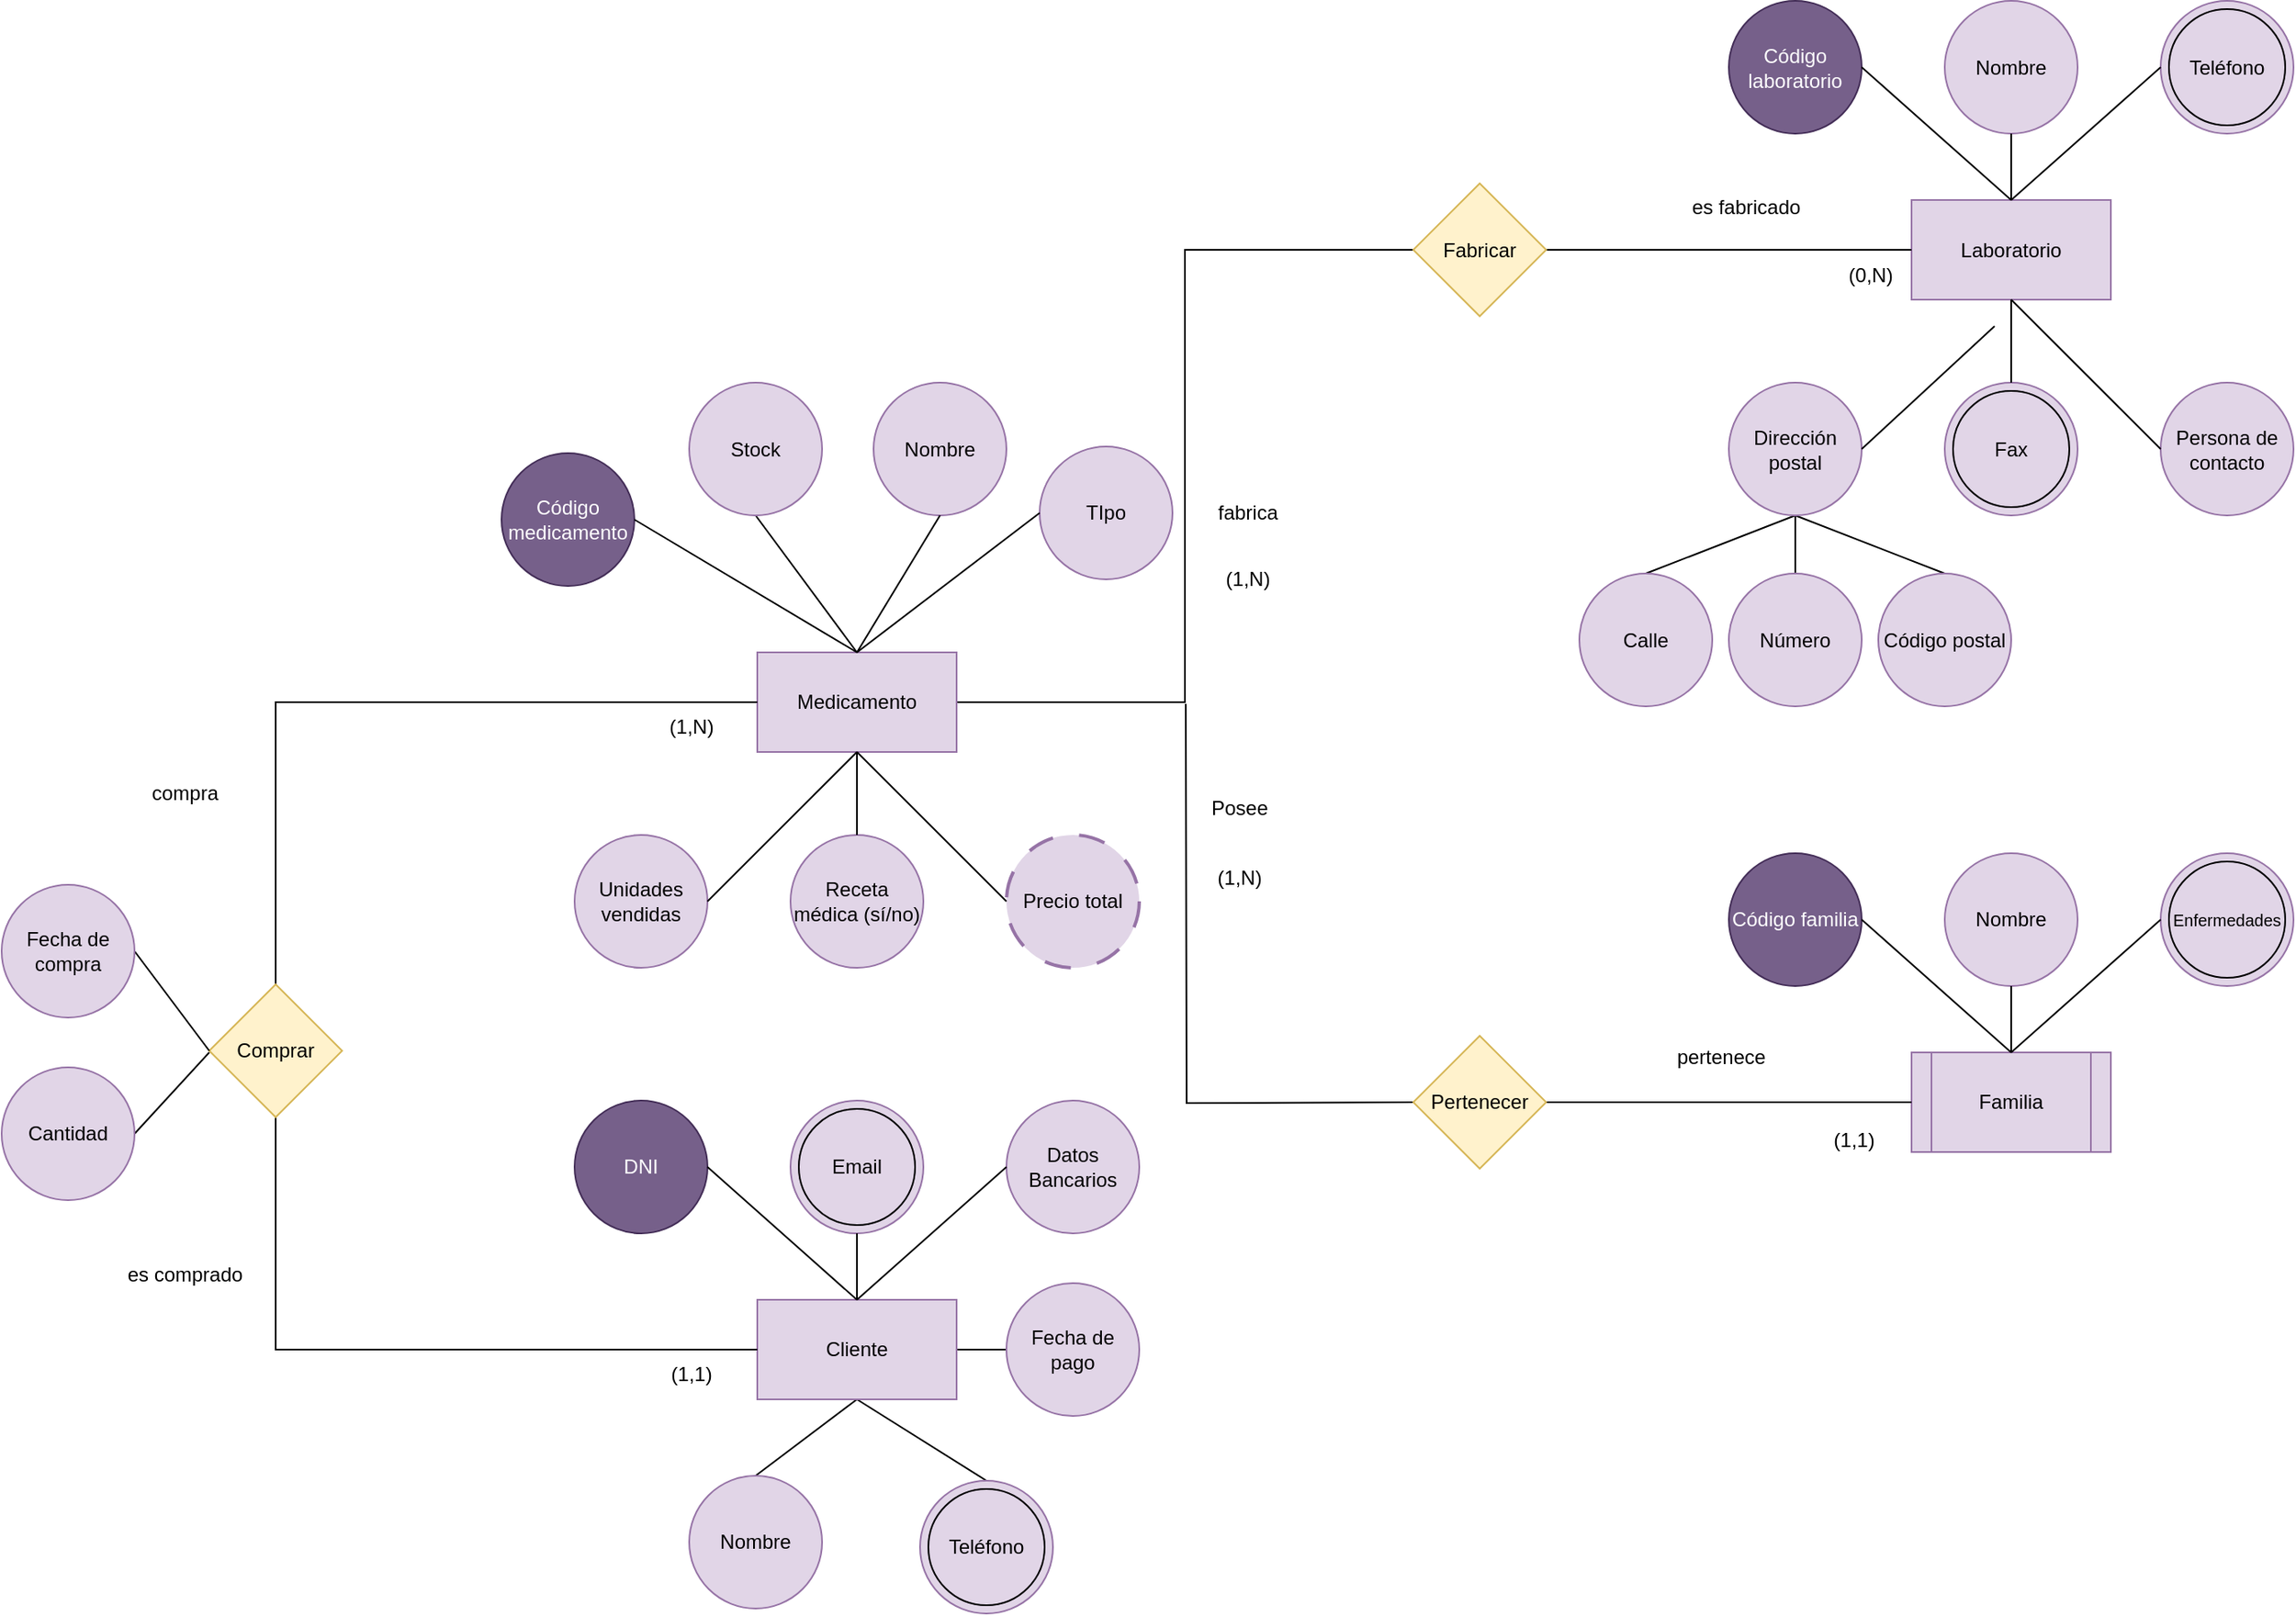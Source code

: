 <mxfile version="24.7.16">
  <diagram id="R2lEEEUBdFMjLlhIrx00" name="Page-1">
    <mxGraphModel dx="1689" dy="1991" grid="1" gridSize="10" guides="1" tooltips="1" connect="1" arrows="1" fold="1" page="1" pageScale="1" pageWidth="850" pageHeight="1100" math="0" shadow="0" extFonts="Permanent Marker^https://fonts.googleapis.com/css?family=Permanent+Marker">
      <root>
        <mxCell id="0" />
        <mxCell id="1" parent="0" />
        <mxCell id="EWuxsdXax0cCkE_j5Srm-22" style="edgeStyle=orthogonalEdgeStyle;rounded=0;orthogonalLoop=1;jettySize=auto;html=1;exitX=1;exitY=0.5;exitDx=0;exitDy=0;entryX=0;entryY=0.5;entryDx=0;entryDy=0;endArrow=none;endFill=0;" parent="1" source="9gk1iP6krIDmGYSRt9-J-1" target="9gk1iP6krIDmGYSRt9-J-108" edge="1">
          <mxGeometry relative="1" as="geometry" />
        </mxCell>
        <mxCell id="9gk1iP6krIDmGYSRt9-J-1" value="Medicamento" style="rounded=0;whiteSpace=wrap;html=1;fillColor=#e1d5e7;strokeColor=#9673a6;" parent="1" vertex="1">
          <mxGeometry x="100" y="249" width="120" height="60" as="geometry" />
        </mxCell>
        <mxCell id="9gk1iP6krIDmGYSRt9-J-2" value="Código medicamento" style="ellipse;whiteSpace=wrap;html=1;aspect=fixed;fillColor=#76608a;strokeColor=#432D57;fontColor=#ffffff;" parent="1" vertex="1">
          <mxGeometry x="-54" y="129" width="80" height="80" as="geometry" />
        </mxCell>
        <mxCell id="9gk1iP6krIDmGYSRt9-J-3" value="TIpo" style="ellipse;whiteSpace=wrap;html=1;aspect=fixed;fillColor=#e1d5e7;strokeColor=#9673a6;" parent="1" vertex="1">
          <mxGeometry x="270" y="125" width="80" height="80" as="geometry" />
        </mxCell>
        <mxCell id="9gk1iP6krIDmGYSRt9-J-4" value="Nombre" style="ellipse;whiteSpace=wrap;html=1;aspect=fixed;fillColor=#e1d5e7;strokeColor=#9673a6;" parent="1" vertex="1">
          <mxGeometry x="170" y="86.5" width="80" height="80" as="geometry" />
        </mxCell>
        <mxCell id="zOy9KRdriBhtb6jM_yWg-5" style="edgeStyle=none;rounded=0;orthogonalLoop=1;jettySize=auto;html=1;exitX=0.5;exitY=1;exitDx=0;exitDy=0;entryX=0.5;entryY=0;entryDx=0;entryDy=0;endArrow=none;endFill=0;" edge="1" parent="1" source="9gk1iP6krIDmGYSRt9-J-5" target="9gk1iP6krIDmGYSRt9-J-1">
          <mxGeometry relative="1" as="geometry" />
        </mxCell>
        <mxCell id="9gk1iP6krIDmGYSRt9-J-5" value="Stock" style="ellipse;whiteSpace=wrap;html=1;aspect=fixed;fillColor=#e1d5e7;strokeColor=#9673a6;" parent="1" vertex="1">
          <mxGeometry x="59" y="86.5" width="80" height="80" as="geometry" />
        </mxCell>
        <mxCell id="9gk1iP6krIDmGYSRt9-J-6" value="Unidades vendidas" style="ellipse;whiteSpace=wrap;html=1;aspect=fixed;fillColor=#e1d5e7;strokeColor=#9673a6;" parent="1" vertex="1">
          <mxGeometry x="-10" y="359" width="80" height="80" as="geometry" />
        </mxCell>
        <mxCell id="9gk1iP6krIDmGYSRt9-J-7" value="Precio total" style="ellipse;whiteSpace=wrap;html=1;aspect=fixed;fillColor=#e1d5e7;strokeColor=#9673a6;dashed=1;dashPattern=8 8;strokeWidth=2;" parent="1" vertex="1">
          <mxGeometry x="250" y="359" width="80" height="80" as="geometry" />
        </mxCell>
        <mxCell id="9gk1iP6krIDmGYSRt9-J-8" value="Receta médica (sí/no)" style="ellipse;whiteSpace=wrap;html=1;aspect=fixed;fillColor=#e1d5e7;strokeColor=#9673a6;" parent="1" vertex="1">
          <mxGeometry x="120" y="359" width="80" height="80" as="geometry" />
        </mxCell>
        <mxCell id="9gk1iP6krIDmGYSRt9-J-26" value="" style="endArrow=none;html=1;rounded=0;entryX=0.5;entryY=1;entryDx=0;entryDy=0;exitX=0.5;exitY=0;exitDx=0;exitDy=0;" parent="1" source="9gk1iP6krIDmGYSRt9-J-1" target="9gk1iP6krIDmGYSRt9-J-4" edge="1">
          <mxGeometry width="50" height="50" relative="1" as="geometry">
            <mxPoint x="310" y="329" as="sourcePoint" />
            <mxPoint x="360" y="279" as="targetPoint" />
          </mxGeometry>
        </mxCell>
        <mxCell id="9gk1iP6krIDmGYSRt9-J-27" value="" style="endArrow=none;html=1;rounded=0;entryX=0;entryY=0.5;entryDx=0;entryDy=0;" parent="1" target="9gk1iP6krIDmGYSRt9-J-3" edge="1">
          <mxGeometry width="50" height="50" relative="1" as="geometry">
            <mxPoint x="160" y="249" as="sourcePoint" />
            <mxPoint x="230.0" y="129" as="targetPoint" />
          </mxGeometry>
        </mxCell>
        <mxCell id="9gk1iP6krIDmGYSRt9-J-29" value="" style="endArrow=none;html=1;rounded=0;entryX=0;entryY=0.5;entryDx=0;entryDy=0;exitX=0.5;exitY=1;exitDx=0;exitDy=0;" parent="1" source="9gk1iP6krIDmGYSRt9-J-1" target="9gk1iP6krIDmGYSRt9-J-7" edge="1">
          <mxGeometry width="50" height="50" relative="1" as="geometry">
            <mxPoint x="190" y="399" as="sourcePoint" />
            <mxPoint x="240" y="349" as="targetPoint" />
          </mxGeometry>
        </mxCell>
        <mxCell id="9gk1iP6krIDmGYSRt9-J-30" value="" style="endArrow=none;html=1;rounded=0;entryX=0.5;entryY=0;entryDx=0;entryDy=0;" parent="1" target="9gk1iP6krIDmGYSRt9-J-8" edge="1">
          <mxGeometry width="50" height="50" relative="1" as="geometry">
            <mxPoint x="160" y="309" as="sourcePoint" />
            <mxPoint x="240" y="249" as="targetPoint" />
          </mxGeometry>
        </mxCell>
        <mxCell id="9gk1iP6krIDmGYSRt9-J-31" value="" style="endArrow=none;html=1;rounded=0;entryX=0.5;entryY=1;entryDx=0;entryDy=0;exitX=1;exitY=0.5;exitDx=0;exitDy=0;" parent="1" source="9gk1iP6krIDmGYSRt9-J-6" target="9gk1iP6krIDmGYSRt9-J-1" edge="1">
          <mxGeometry width="50" height="50" relative="1" as="geometry">
            <mxPoint x="60" y="379" as="sourcePoint" />
            <mxPoint x="110" y="329" as="targetPoint" />
          </mxGeometry>
        </mxCell>
        <mxCell id="9gk1iP6krIDmGYSRt9-J-32" value="" style="endArrow=none;html=1;rounded=0;entryX=1;entryY=0.5;entryDx=0;entryDy=0;" parent="1" target="9gk1iP6krIDmGYSRt9-J-2" edge="1">
          <mxGeometry width="50" height="50" relative="1" as="geometry">
            <mxPoint x="160" y="249" as="sourcePoint" />
            <mxPoint x="210" y="239" as="targetPoint" />
          </mxGeometry>
        </mxCell>
        <mxCell id="EWuxsdXax0cCkE_j5Srm-21" style="edgeStyle=none;rounded=0;orthogonalLoop=1;jettySize=auto;html=1;exitX=1;exitY=0.5;exitDx=0;exitDy=0;entryX=0;entryY=0.5;entryDx=0;entryDy=0;endArrow=none;endFill=0;" parent="1" source="9gk1iP6krIDmGYSRt9-J-48" edge="1">
          <mxGeometry relative="1" as="geometry">
            <mxPoint x="255" y="669" as="targetPoint" />
          </mxGeometry>
        </mxCell>
        <mxCell id="EWuxsdXax0cCkE_j5Srm-35" style="edgeStyle=none;rounded=0;orthogonalLoop=1;jettySize=auto;html=1;exitX=0.5;exitY=1;exitDx=0;exitDy=0;entryX=0.5;entryY=0;entryDx=0;entryDy=0;endArrow=none;endFill=0;" parent="1" source="9gk1iP6krIDmGYSRt9-J-48" target="EWuxsdXax0cCkE_j5Srm-32" edge="1">
          <mxGeometry relative="1" as="geometry" />
        </mxCell>
        <mxCell id="zOy9KRdriBhtb6jM_yWg-8" style="edgeStyle=none;rounded=0;orthogonalLoop=1;jettySize=auto;html=1;exitX=0.5;exitY=1;exitDx=0;exitDy=0;entryX=0.5;entryY=0;entryDx=0;entryDy=0;endArrow=none;endFill=0;" edge="1" parent="1" source="9gk1iP6krIDmGYSRt9-J-48" target="zOy9KRdriBhtb6jM_yWg-6">
          <mxGeometry relative="1" as="geometry" />
        </mxCell>
        <mxCell id="9gk1iP6krIDmGYSRt9-J-48" value="Cliente" style="rounded=0;whiteSpace=wrap;html=1;fillColor=#e1d5e7;strokeColor=#9673a6;" parent="1" vertex="1">
          <mxGeometry x="100" y="639" width="120" height="60" as="geometry" />
        </mxCell>
        <mxCell id="9gk1iP6krIDmGYSRt9-J-49" value="DNI" style="ellipse;whiteSpace=wrap;html=1;aspect=fixed;fillColor=#76608a;strokeColor=#432D57;fontColor=#ffffff;" parent="1" vertex="1">
          <mxGeometry x="-10" y="519" width="80" height="80" as="geometry" />
        </mxCell>
        <mxCell id="9gk1iP6krIDmGYSRt9-J-50" value="Datos Bancarios" style="ellipse;whiteSpace=wrap;html=1;aspect=fixed;fillColor=#e1d5e7;strokeColor=#9673a6;" parent="1" vertex="1">
          <mxGeometry x="250" y="519" width="80" height="80" as="geometry" />
        </mxCell>
        <mxCell id="9gk1iP6krIDmGYSRt9-J-51" value="Email" style="ellipse;whiteSpace=wrap;html=1;aspect=fixed;fillColor=#e1d5e7;strokeColor=#9673a6;" parent="1" vertex="1">
          <mxGeometry x="120" y="519" width="80" height="80" as="geometry" />
        </mxCell>
        <mxCell id="9gk1iP6krIDmGYSRt9-J-52" value="Fecha de pago" style="ellipse;whiteSpace=wrap;html=1;aspect=fixed;fillColor=#e1d5e7;strokeColor=#9673a6;" parent="1" vertex="1">
          <mxGeometry x="250" y="629" width="80" height="80" as="geometry" />
        </mxCell>
        <mxCell id="9gk1iP6krIDmGYSRt9-J-56" value="" style="endArrow=none;html=1;rounded=0;entryX=0.5;entryY=1;entryDx=0;entryDy=0;exitX=0.5;exitY=0;exitDx=0;exitDy=0;" parent="1" source="9gk1iP6krIDmGYSRt9-J-48" target="9gk1iP6krIDmGYSRt9-J-51" edge="1">
          <mxGeometry width="50" height="50" relative="1" as="geometry">
            <mxPoint x="310" y="719" as="sourcePoint" />
            <mxPoint x="360" y="669" as="targetPoint" />
          </mxGeometry>
        </mxCell>
        <mxCell id="9gk1iP6krIDmGYSRt9-J-57" value="" style="endArrow=none;html=1;rounded=0;entryX=0;entryY=0.5;entryDx=0;entryDy=0;" parent="1" target="9gk1iP6krIDmGYSRt9-J-50" edge="1">
          <mxGeometry width="50" height="50" relative="1" as="geometry">
            <mxPoint x="160" y="639" as="sourcePoint" />
            <mxPoint x="230.0" y="519" as="targetPoint" />
          </mxGeometry>
        </mxCell>
        <mxCell id="9gk1iP6krIDmGYSRt9-J-62" value="" style="endArrow=none;html=1;rounded=0;entryX=1;entryY=0.5;entryDx=0;entryDy=0;" parent="1" target="9gk1iP6krIDmGYSRt9-J-49" edge="1">
          <mxGeometry width="50" height="50" relative="1" as="geometry">
            <mxPoint x="160" y="639" as="sourcePoint" />
            <mxPoint x="210" y="629" as="targetPoint" />
          </mxGeometry>
        </mxCell>
        <mxCell id="9gk1iP6krIDmGYSRt9-J-65" style="edgeStyle=orthogonalEdgeStyle;rounded=0;orthogonalLoop=1;jettySize=auto;html=1;exitX=0.5;exitY=1;exitDx=0;exitDy=0;entryX=0;entryY=0.5;entryDx=0;entryDy=0;endArrow=none;endFill=0;" parent="1" source="9gk1iP6krIDmGYSRt9-J-63" target="9gk1iP6krIDmGYSRt9-J-48" edge="1">
          <mxGeometry relative="1" as="geometry" />
        </mxCell>
        <mxCell id="9gk1iP6krIDmGYSRt9-J-66" style="edgeStyle=orthogonalEdgeStyle;rounded=0;orthogonalLoop=1;jettySize=auto;html=1;exitX=0.5;exitY=0;exitDx=0;exitDy=0;entryX=0;entryY=0.5;entryDx=0;entryDy=0;endArrow=none;endFill=0;" parent="1" source="9gk1iP6krIDmGYSRt9-J-63" target="9gk1iP6krIDmGYSRt9-J-1" edge="1">
          <mxGeometry relative="1" as="geometry" />
        </mxCell>
        <mxCell id="9gk1iP6krIDmGYSRt9-J-63" value="Comprar" style="rhombus;whiteSpace=wrap;html=1;fillColor=#fff2cc;strokeColor=#d6b656;" parent="1" vertex="1">
          <mxGeometry x="-230" y="449" width="80" height="80" as="geometry" />
        </mxCell>
        <mxCell id="9gk1iP6krIDmGYSRt9-J-69" value="es comprado" style="text;html=1;align=center;verticalAlign=middle;resizable=0;points=[];autosize=1;strokeColor=none;fillColor=none;" parent="1" vertex="1">
          <mxGeometry x="-290" y="609" width="90" height="30" as="geometry" />
        </mxCell>
        <mxCell id="9gk1iP6krIDmGYSRt9-J-71" value="compra" style="text;html=1;align=center;verticalAlign=middle;resizable=0;points=[];autosize=1;strokeColor=none;fillColor=none;" parent="1" vertex="1">
          <mxGeometry x="-275" y="319" width="60" height="30" as="geometry" />
        </mxCell>
        <mxCell id="EWuxsdXax0cCkE_j5Srm-19" style="edgeStyle=none;rounded=0;orthogonalLoop=1;jettySize=auto;html=1;exitX=1;exitY=0.5;exitDx=0;exitDy=0;endArrow=none;endFill=0;" parent="1" source="9gk1iP6krIDmGYSRt9-J-77" edge="1">
          <mxGeometry relative="1" as="geometry">
            <mxPoint x="-230" y="490.0" as="targetPoint" />
          </mxGeometry>
        </mxCell>
        <mxCell id="9gk1iP6krIDmGYSRt9-J-77" value="Cantidad" style="ellipse;whiteSpace=wrap;html=1;aspect=fixed;fillColor=#e1d5e7;strokeColor=#9673a6;" parent="1" vertex="1">
          <mxGeometry x="-355" y="499" width="80" height="80" as="geometry" />
        </mxCell>
        <mxCell id="EWuxsdXax0cCkE_j5Srm-18" style="edgeStyle=none;rounded=0;orthogonalLoop=1;jettySize=auto;html=1;exitX=1;exitY=0.5;exitDx=0;exitDy=0;entryX=0;entryY=0.5;entryDx=0;entryDy=0;endArrow=none;endFill=0;" parent="1" source="9gk1iP6krIDmGYSRt9-J-93" target="9gk1iP6krIDmGYSRt9-J-63" edge="1">
          <mxGeometry relative="1" as="geometry" />
        </mxCell>
        <mxCell id="9gk1iP6krIDmGYSRt9-J-93" value="Fecha de compra" style="ellipse;whiteSpace=wrap;html=1;aspect=fixed;fillColor=#e1d5e7;strokeColor=#9673a6;" parent="1" vertex="1">
          <mxGeometry x="-355" y="389" width="80" height="80" as="geometry" />
        </mxCell>
        <mxCell id="9gk1iP6krIDmGYSRt9-J-94" value="&lt;div&gt;Laboratorio&lt;/div&gt;" style="rounded=0;whiteSpace=wrap;html=1;fillColor=#e1d5e7;strokeColor=#9673a6;" parent="1" vertex="1">
          <mxGeometry x="795" y="-23.5" width="120" height="60" as="geometry" />
        </mxCell>
        <mxCell id="9gk1iP6krIDmGYSRt9-J-95" value="Código laboratorio" style="ellipse;whiteSpace=wrap;html=1;aspect=fixed;fillColor=#76608a;strokeColor=#432D57;fontColor=#ffffff;" parent="1" vertex="1">
          <mxGeometry x="685" y="-143.5" width="80" height="80" as="geometry" />
        </mxCell>
        <mxCell id="9gk1iP6krIDmGYSRt9-J-96" value="Teléfono" style="ellipse;whiteSpace=wrap;html=1;aspect=fixed;fillColor=#e1d5e7;strokeColor=#9673a6;" parent="1" vertex="1">
          <mxGeometry x="945" y="-143.5" width="80" height="80" as="geometry" />
        </mxCell>
        <mxCell id="9gk1iP6krIDmGYSRt9-J-97" value="Nombre" style="ellipse;whiteSpace=wrap;html=1;aspect=fixed;fillColor=#e1d5e7;strokeColor=#9673a6;" parent="1" vertex="1">
          <mxGeometry x="815" y="-143.5" width="80" height="80" as="geometry" />
        </mxCell>
        <mxCell id="EWuxsdXax0cCkE_j5Srm-6" style="edgeStyle=none;rounded=0;orthogonalLoop=1;jettySize=auto;html=1;exitX=0.5;exitY=1;exitDx=0;exitDy=0;entryX=0.5;entryY=0;entryDx=0;entryDy=0;endArrow=none;endFill=0;" parent="1" source="9gk1iP6krIDmGYSRt9-J-98" target="EWuxsdXax0cCkE_j5Srm-1" edge="1">
          <mxGeometry relative="1" as="geometry" />
        </mxCell>
        <mxCell id="EWuxsdXax0cCkE_j5Srm-7" style="edgeStyle=none;rounded=0;orthogonalLoop=1;jettySize=auto;html=1;exitX=0.5;exitY=1;exitDx=0;exitDy=0;entryX=0.5;entryY=0;entryDx=0;entryDy=0;endArrow=none;endFill=0;" parent="1" source="9gk1iP6krIDmGYSRt9-J-98" target="EWuxsdXax0cCkE_j5Srm-3" edge="1">
          <mxGeometry relative="1" as="geometry" />
        </mxCell>
        <mxCell id="EWuxsdXax0cCkE_j5Srm-28" style="edgeStyle=none;rounded=0;orthogonalLoop=1;jettySize=auto;html=1;exitX=0.5;exitY=1;exitDx=0;exitDy=0;entryX=0.5;entryY=0;entryDx=0;entryDy=0;endArrow=none;endFill=0;" parent="1" source="9gk1iP6krIDmGYSRt9-J-98" target="EWuxsdXax0cCkE_j5Srm-2" edge="1">
          <mxGeometry relative="1" as="geometry" />
        </mxCell>
        <mxCell id="9gk1iP6krIDmGYSRt9-J-98" value="Dirección postal" style="ellipse;whiteSpace=wrap;html=1;aspect=fixed;fillColor=#e1d5e7;strokeColor=#9673a6;" parent="1" vertex="1">
          <mxGeometry x="685" y="86.5" width="80" height="80" as="geometry" />
        </mxCell>
        <mxCell id="9gk1iP6krIDmGYSRt9-J-99" value="Persona de contacto" style="ellipse;whiteSpace=wrap;html=1;aspect=fixed;fillColor=#e1d5e7;strokeColor=#9673a6;" parent="1" vertex="1">
          <mxGeometry x="945" y="86.5" width="80" height="80" as="geometry" />
        </mxCell>
        <mxCell id="9gk1iP6krIDmGYSRt9-J-100" value="Fax" style="ellipse;whiteSpace=wrap;html=1;aspect=fixed;fillColor=#e1d5e7;strokeColor=#9673a6;" parent="1" vertex="1">
          <mxGeometry x="815" y="86.5" width="80" height="80" as="geometry" />
        </mxCell>
        <mxCell id="9gk1iP6krIDmGYSRt9-J-101" value="" style="endArrow=none;html=1;rounded=0;entryX=0.5;entryY=1;entryDx=0;entryDy=0;exitX=0.5;exitY=0;exitDx=0;exitDy=0;" parent="1" source="9gk1iP6krIDmGYSRt9-J-94" target="9gk1iP6krIDmGYSRt9-J-97" edge="1">
          <mxGeometry width="50" height="50" relative="1" as="geometry">
            <mxPoint x="1005" y="56.5" as="sourcePoint" />
            <mxPoint x="1055" y="6.5" as="targetPoint" />
          </mxGeometry>
        </mxCell>
        <mxCell id="9gk1iP6krIDmGYSRt9-J-102" value="" style="endArrow=none;html=1;rounded=0;entryX=0;entryY=0.5;entryDx=0;entryDy=0;" parent="1" target="9gk1iP6krIDmGYSRt9-J-96" edge="1">
          <mxGeometry width="50" height="50" relative="1" as="geometry">
            <mxPoint x="855" y="-23.5" as="sourcePoint" />
            <mxPoint x="925.0" y="-143.5" as="targetPoint" />
          </mxGeometry>
        </mxCell>
        <mxCell id="9gk1iP6krIDmGYSRt9-J-103" value="" style="endArrow=none;html=1;rounded=0;entryX=0;entryY=0.5;entryDx=0;entryDy=0;exitX=0.5;exitY=1;exitDx=0;exitDy=0;" parent="1" source="9gk1iP6krIDmGYSRt9-J-94" target="9gk1iP6krIDmGYSRt9-J-99" edge="1">
          <mxGeometry width="50" height="50" relative="1" as="geometry">
            <mxPoint x="885" y="126.5" as="sourcePoint" />
            <mxPoint x="935" y="76.5" as="targetPoint" />
          </mxGeometry>
        </mxCell>
        <mxCell id="9gk1iP6krIDmGYSRt9-J-104" value="" style="endArrow=none;html=1;rounded=0;entryX=0.5;entryY=0;entryDx=0;entryDy=0;" parent="1" target="9gk1iP6krIDmGYSRt9-J-100" edge="1">
          <mxGeometry width="50" height="50" relative="1" as="geometry">
            <mxPoint x="855" y="36.5" as="sourcePoint" />
            <mxPoint x="935" y="-23.5" as="targetPoint" />
          </mxGeometry>
        </mxCell>
        <mxCell id="9gk1iP6krIDmGYSRt9-J-105" value="" style="endArrow=none;html=1;rounded=0;exitX=1;exitY=0.5;exitDx=0;exitDy=0;" parent="1" source="9gk1iP6krIDmGYSRt9-J-98" edge="1">
          <mxGeometry width="50" height="50" relative="1" as="geometry">
            <mxPoint x="755" y="106.5" as="sourcePoint" />
            <mxPoint x="845" y="52.5" as="targetPoint" />
          </mxGeometry>
        </mxCell>
        <mxCell id="9gk1iP6krIDmGYSRt9-J-106" value="" style="endArrow=none;html=1;rounded=0;entryX=1;entryY=0.5;entryDx=0;entryDy=0;" parent="1" target="9gk1iP6krIDmGYSRt9-J-95" edge="1">
          <mxGeometry width="50" height="50" relative="1" as="geometry">
            <mxPoint x="855" y="-23.5" as="sourcePoint" />
            <mxPoint x="905" y="-33.5" as="targetPoint" />
          </mxGeometry>
        </mxCell>
        <mxCell id="EWuxsdXax0cCkE_j5Srm-23" style="edgeStyle=none;rounded=0;orthogonalLoop=1;jettySize=auto;html=1;exitX=1;exitY=0.5;exitDx=0;exitDy=0;entryX=0;entryY=0.5;entryDx=0;entryDy=0;endArrow=none;endFill=0;" parent="1" source="9gk1iP6krIDmGYSRt9-J-108" target="9gk1iP6krIDmGYSRt9-J-94" edge="1">
          <mxGeometry relative="1" as="geometry" />
        </mxCell>
        <mxCell id="9gk1iP6krIDmGYSRt9-J-108" value="Fabricar" style="rhombus;whiteSpace=wrap;html=1;fillColor=#fff2cc;strokeColor=#d6b656;" parent="1" vertex="1">
          <mxGeometry x="495" y="-33.5" width="80" height="80" as="geometry" />
        </mxCell>
        <mxCell id="EWuxsdXax0cCkE_j5Srm-1" value="Número" style="ellipse;whiteSpace=wrap;html=1;aspect=fixed;fillColor=#e1d5e7;strokeColor=#9673a6;" parent="1" vertex="1">
          <mxGeometry x="685" y="201.5" width="80" height="80" as="geometry" />
        </mxCell>
        <mxCell id="EWuxsdXax0cCkE_j5Srm-2" value="Calle" style="ellipse;whiteSpace=wrap;html=1;aspect=fixed;fillColor=#e1d5e7;strokeColor=#9673a6;" parent="1" vertex="1">
          <mxGeometry x="595" y="201.5" width="80" height="80" as="geometry" />
        </mxCell>
        <mxCell id="EWuxsdXax0cCkE_j5Srm-3" value="Código postal" style="ellipse;whiteSpace=wrap;html=1;aspect=fixed;fillColor=#e1d5e7;strokeColor=#9673a6;" parent="1" vertex="1">
          <mxGeometry x="775" y="201.5" width="80" height="80" as="geometry" />
        </mxCell>
        <mxCell id="EWuxsdXax0cCkE_j5Srm-10" value="" style="ellipse;whiteSpace=wrap;html=1;aspect=fixed;fillColor=none;" parent="1" vertex="1">
          <mxGeometry x="950" y="-138.5" width="70" height="70" as="geometry" />
        </mxCell>
        <mxCell id="EWuxsdXax0cCkE_j5Srm-16" value="(1,N)" style="text;html=1;align=center;verticalAlign=middle;resizable=0;points=[];autosize=1;strokeColor=none;fillColor=none;" parent="1" vertex="1">
          <mxGeometry x="35" y="279" width="50" height="30" as="geometry" />
        </mxCell>
        <mxCell id="EWuxsdXax0cCkE_j5Srm-17" value="(1,1)" style="text;html=1;align=center;verticalAlign=middle;resizable=0;points=[];autosize=1;strokeColor=none;fillColor=none;" parent="1" vertex="1">
          <mxGeometry x="35" y="669" width="50" height="30" as="geometry" />
        </mxCell>
        <mxCell id="EWuxsdXax0cCkE_j5Srm-24" value="fabrica" style="text;html=1;align=center;verticalAlign=middle;resizable=0;points=[];autosize=1;strokeColor=none;fillColor=none;" parent="1" vertex="1">
          <mxGeometry x="365" y="150" width="60" height="30" as="geometry" />
        </mxCell>
        <mxCell id="EWuxsdXax0cCkE_j5Srm-25" value="es fabricado" style="text;html=1;align=center;verticalAlign=middle;resizable=0;points=[];autosize=1;strokeColor=none;fillColor=none;" parent="1" vertex="1">
          <mxGeometry x="650" y="-34.5" width="90" height="30" as="geometry" />
        </mxCell>
        <mxCell id="EWuxsdXax0cCkE_j5Srm-26" value="(1,N)" style="text;html=1;align=center;verticalAlign=middle;resizable=0;points=[];autosize=1;strokeColor=none;fillColor=none;" parent="1" vertex="1">
          <mxGeometry x="370" y="190" width="50" height="30" as="geometry" />
        </mxCell>
        <mxCell id="EWuxsdXax0cCkE_j5Srm-27" value="(0,N)" style="text;html=1;align=center;verticalAlign=middle;resizable=0;points=[];autosize=1;strokeColor=none;fillColor=none;" parent="1" vertex="1">
          <mxGeometry x="745" y="6.5" width="50" height="30" as="geometry" />
        </mxCell>
        <mxCell id="EWuxsdXax0cCkE_j5Srm-29" value="" style="ellipse;whiteSpace=wrap;html=1;aspect=fixed;fillColor=none;" parent="1" vertex="1">
          <mxGeometry x="125" y="524" width="70" height="70" as="geometry" />
        </mxCell>
        <mxCell id="EWuxsdXax0cCkE_j5Srm-32" value="Nombre" style="ellipse;whiteSpace=wrap;html=1;aspect=fixed;fillColor=#e1d5e7;strokeColor=#9673a6;" parent="1" vertex="1">
          <mxGeometry x="59" y="745" width="80" height="80" as="geometry" />
        </mxCell>
        <mxCell id="EWuxsdXax0cCkE_j5Srm-36" value="Familia" style="shape=process;whiteSpace=wrap;html=1;backgroundOutline=1;fillColor=#e1d5e7;strokeColor=#9673a6;" parent="1" vertex="1">
          <mxGeometry x="795" y="490" width="120" height="60" as="geometry" />
        </mxCell>
        <mxCell id="EWuxsdXax0cCkE_j5Srm-37" value="Código familia" style="ellipse;whiteSpace=wrap;html=1;aspect=fixed;fillColor=#76608a;strokeColor=#432D57;fontColor=#ffffff;" parent="1" vertex="1">
          <mxGeometry x="685" y="370" width="80" height="80" as="geometry" />
        </mxCell>
        <mxCell id="EWuxsdXax0cCkE_j5Srm-38" value="" style="ellipse;whiteSpace=wrap;html=1;aspect=fixed;fillColor=#e1d5e7;strokeColor=#9673a6;" parent="1" vertex="1">
          <mxGeometry x="945" y="370" width="80" height="80" as="geometry" />
        </mxCell>
        <mxCell id="EWuxsdXax0cCkE_j5Srm-39" value="Nombre" style="ellipse;whiteSpace=wrap;html=1;aspect=fixed;fillColor=#e1d5e7;strokeColor=#9673a6;" parent="1" vertex="1">
          <mxGeometry x="815" y="370" width="80" height="80" as="geometry" />
        </mxCell>
        <mxCell id="EWuxsdXax0cCkE_j5Srm-46" value="" style="endArrow=none;html=1;rounded=0;entryX=0.5;entryY=1;entryDx=0;entryDy=0;exitX=0.5;exitY=0;exitDx=0;exitDy=0;" parent="1" source="EWuxsdXax0cCkE_j5Srm-36" target="EWuxsdXax0cCkE_j5Srm-39" edge="1">
          <mxGeometry width="50" height="50" relative="1" as="geometry">
            <mxPoint x="1005" y="570" as="sourcePoint" />
            <mxPoint x="1055" y="520" as="targetPoint" />
          </mxGeometry>
        </mxCell>
        <mxCell id="EWuxsdXax0cCkE_j5Srm-47" value="" style="endArrow=none;html=1;rounded=0;entryX=0;entryY=0.5;entryDx=0;entryDy=0;" parent="1" target="EWuxsdXax0cCkE_j5Srm-38" edge="1">
          <mxGeometry width="50" height="50" relative="1" as="geometry">
            <mxPoint x="855" y="490" as="sourcePoint" />
            <mxPoint x="925.0" y="370" as="targetPoint" />
          </mxGeometry>
        </mxCell>
        <mxCell id="EWuxsdXax0cCkE_j5Srm-51" value="" style="endArrow=none;html=1;rounded=0;entryX=1;entryY=0.5;entryDx=0;entryDy=0;" parent="1" target="EWuxsdXax0cCkE_j5Srm-37" edge="1">
          <mxGeometry width="50" height="50" relative="1" as="geometry">
            <mxPoint x="855" y="490" as="sourcePoint" />
            <mxPoint x="905" y="480" as="targetPoint" />
          </mxGeometry>
        </mxCell>
        <mxCell id="EWuxsdXax0cCkE_j5Srm-57" value="&lt;font style=&quot;font-size: 10px;&quot;&gt;Enfermedades&lt;/font&gt;" style="ellipse;whiteSpace=wrap;html=1;aspect=fixed;fillColor=none;" parent="1" vertex="1">
          <mxGeometry x="950" y="375" width="70" height="70" as="geometry" />
        </mxCell>
        <mxCell id="EWuxsdXax0cCkE_j5Srm-59" style="edgeStyle=none;rounded=0;orthogonalLoop=1;jettySize=auto;html=1;exitX=1;exitY=0.5;exitDx=0;exitDy=0;entryX=0;entryY=0.5;entryDx=0;entryDy=0;endArrow=none;endFill=0;" parent="1" source="EWuxsdXax0cCkE_j5Srm-58" target="EWuxsdXax0cCkE_j5Srm-36" edge="1">
          <mxGeometry relative="1" as="geometry" />
        </mxCell>
        <mxCell id="EWuxsdXax0cCkE_j5Srm-61" style="edgeStyle=orthogonalEdgeStyle;rounded=0;orthogonalLoop=1;jettySize=auto;html=1;exitX=0;exitY=0.5;exitDx=0;exitDy=0;endArrow=none;endFill=0;" parent="1" edge="1">
          <mxGeometry relative="1" as="geometry">
            <mxPoint x="358" y="280" as="targetPoint" />
            <mxPoint x="495" y="520" as="sourcePoint" />
          </mxGeometry>
        </mxCell>
        <mxCell id="EWuxsdXax0cCkE_j5Srm-58" value="Pertenecer" style="rhombus;whiteSpace=wrap;html=1;fillColor=#fff2cc;strokeColor=#d6b656;" parent="1" vertex="1">
          <mxGeometry x="495" y="480" width="80" height="80" as="geometry" />
        </mxCell>
        <mxCell id="EWuxsdXax0cCkE_j5Srm-63" value="Posee" style="text;html=1;align=center;verticalAlign=middle;resizable=0;points=[];autosize=1;strokeColor=none;fillColor=none;" parent="1" vertex="1">
          <mxGeometry x="360" y="328" width="60" height="30" as="geometry" />
        </mxCell>
        <mxCell id="EWuxsdXax0cCkE_j5Srm-64" value="(1,N)" style="text;html=1;align=center;verticalAlign=middle;resizable=0;points=[];autosize=1;strokeColor=none;fillColor=none;" parent="1" vertex="1">
          <mxGeometry x="365" y="370" width="50" height="30" as="geometry" />
        </mxCell>
        <mxCell id="EWuxsdXax0cCkE_j5Srm-65" value="pertenece" style="text;html=1;align=center;verticalAlign=middle;resizable=0;points=[];autosize=1;strokeColor=none;fillColor=none;" parent="1" vertex="1">
          <mxGeometry x="640" y="478" width="80" height="30" as="geometry" />
        </mxCell>
        <mxCell id="EWuxsdXax0cCkE_j5Srm-66" value="(1,1)" style="text;html=1;align=center;verticalAlign=middle;resizable=0;points=[];autosize=1;strokeColor=none;fillColor=none;" parent="1" vertex="1">
          <mxGeometry x="735" y="528" width="50" height="30" as="geometry" />
        </mxCell>
        <mxCell id="EWuxsdXax0cCkE_j5Srm-68" value="" style="ellipse;whiteSpace=wrap;html=1;aspect=fixed;fillColor=none;" parent="1" vertex="1">
          <mxGeometry x="820" y="91.5" width="70" height="70" as="geometry" />
        </mxCell>
        <mxCell id="zOy9KRdriBhtb6jM_yWg-6" value="Teléfono" style="ellipse;whiteSpace=wrap;html=1;aspect=fixed;fillColor=#e1d5e7;strokeColor=#9673a6;" vertex="1" parent="1">
          <mxGeometry x="198" y="748" width="80" height="80" as="geometry" />
        </mxCell>
        <mxCell id="zOy9KRdriBhtb6jM_yWg-7" value="" style="ellipse;whiteSpace=wrap;html=1;aspect=fixed;fillColor=none;" vertex="1" parent="1">
          <mxGeometry x="203" y="753" width="70" height="70" as="geometry" />
        </mxCell>
      </root>
    </mxGraphModel>
  </diagram>
</mxfile>
